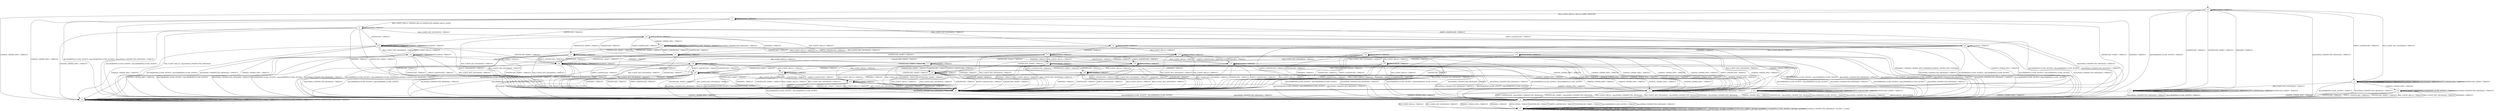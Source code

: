 digraph h8 {
s0 [label="s0"];
s1 [label="s1"];
s2 [label="s2"];
s6 [label="s6"];
s8 [label="s8"];
s13 [label="s13"];
s3 [label="s3"];
s4 [label="s4"];
s7 [label="s7"];
s9 [label="s9"];
s14 [label="s14"];
s16 [label="s16"];
s23 [label="s23"];
s5 [label="s5"];
s10 [label="s10"];
s15 [label="s15"];
s17 [label="s17"];
s19 [label="s19"];
s25 [label="s25"];
s31 [label="s31"];
s32 [label="s32"];
s33 [label="s33"];
s34 [label="s34"];
s11 [label="s11"];
s18 [label="s18"];
s20 [label="s20"];
s21 [label="s21"];
s24 [label="s24"];
s27 [label="s27"];
s35 [label="s35"];
s12 [label="s12"];
s22 [label="s22"];
s26 [label="s26"];
s28 [label="s28"];
s29 [label="s29"];
s30 [label="s30"];
s0 -> s1 [label="RSA_CLIENT_HELLO / HELLO_VERIFY_REQUEST"];
s0 -> s2 [label="RSA_CLIENT_KEY_EXCHANGE / TIMEOUT"];
s0 -> s8 [label="CHANGE_CIPHER_SPEC / TIMEOUT"];
s0 -> s13 [label="FINISHED / TIMEOUT"];
s0 -> s0 [label="APPLICATION / TIMEOUT"];
s0 -> s13 [label="CERTIFICATE / TIMEOUT"];
s0 -> s2 [label="EMPTY_CERTIFICATE / TIMEOUT"];
s0 -> s13 [label="CERTIFICATE_VERIFY / TIMEOUT"];
s0 -> s6 [label="Alert(WARNING,CLOSE_NOTIFY) / TIMEOUT"];
s0 -> s6 [label="Alert(FATAL,UNEXPECTED_MESSAGE) / TIMEOUT"];
s1 -> s3 [label="RSA_CLIENT_HELLO / SERVER_HELLO,CERTIFICATE,SERVER_HELLO_DONE"];
s1 -> s4 [label="RSA_CLIENT_KEY_EXCHANGE / TIMEOUT"];
s1 -> s8 [label="CHANGE_CIPHER_SPEC / TIMEOUT"];
s1 -> s9 [label="FINISHED / TIMEOUT"];
s1 -> s1 [label="APPLICATION / TIMEOUT"];
s1 -> s16 [label="CERTIFICATE / TIMEOUT"];
s1 -> s23 [label="EMPTY_CERTIFICATE / TIMEOUT"];
s1 -> s9 [label="CERTIFICATE_VERIFY / TIMEOUT"];
s1 -> s6 [label="Alert(WARNING,CLOSE_NOTIFY) / Alert(WARNING,CLOSE_NOTIFY)"];
s1 -> s6 [label="Alert(FATAL,UNEXPECTED_MESSAGE) / TIMEOUT"];
s2 -> s2 [label="RSA_CLIENT_HELLO / TIMEOUT"];
s2 -> s13 [label="RSA_CLIENT_KEY_EXCHANGE / TIMEOUT"];
s2 -> s14 [label="CHANGE_CIPHER_SPEC / TIMEOUT"];
s2 -> s2 [label="FINISHED / TIMEOUT"];
s2 -> s2 [label="APPLICATION / TIMEOUT"];
s2 -> s2 [label="CERTIFICATE / TIMEOUT"];
s2 -> s2 [label="EMPTY_CERTIFICATE / TIMEOUT"];
s2 -> s2 [label="CERTIFICATE_VERIFY / TIMEOUT"];
s2 -> s6 [label="Alert(WARNING,CLOSE_NOTIFY) / TIMEOUT"];
s2 -> s6 [label="Alert(FATAL,UNEXPECTED_MESSAGE) / TIMEOUT"];
s6 -> s7 [label="RSA_CLIENT_HELLO / TIMEOUT"];
s6 -> s7 [label="RSA_CLIENT_KEY_EXCHANGE / TIMEOUT"];
s6 -> s7 [label="CHANGE_CIPHER_SPEC / TIMEOUT"];
s6 -> s7 [label="FINISHED / TIMEOUT"];
s6 -> s7 [label="APPLICATION / TIMEOUT"];
s6 -> s7 [label="CERTIFICATE / TIMEOUT"];
s6 -> s7 [label="EMPTY_CERTIFICATE / TIMEOUT"];
s6 -> s7 [label="CERTIFICATE_VERIFY / TIMEOUT"];
s6 -> s7 [label="Alert(WARNING,CLOSE_NOTIFY) / TIMEOUT"];
s6 -> s7 [label="Alert(FATAL,UNEXPECTED_MESSAGE) / TIMEOUT"];
s8 -> s8 [label="RSA_CLIENT_HELLO / TIMEOUT"];
s8 -> s8 [label="RSA_CLIENT_KEY_EXCHANGE / TIMEOUT"];
s8 -> s8 [label="CHANGE_CIPHER_SPEC / TIMEOUT"];
s8 -> s8 [label="FINISHED / TIMEOUT"];
s8 -> s8 [label="APPLICATION / TIMEOUT"];
s8 -> s8 [label="CERTIFICATE / TIMEOUT"];
s8 -> s8 [label="EMPTY_CERTIFICATE / TIMEOUT"];
s8 -> s8 [label="CERTIFICATE_VERIFY / TIMEOUT"];
s8 -> s8 [label="Alert(WARNING,CLOSE_NOTIFY) / TIMEOUT"];
s8 -> s8 [label="Alert(FATAL,UNEXPECTED_MESSAGE) / TIMEOUT"];
s13 -> s13 [label="RSA_CLIENT_HELLO / TIMEOUT"];
s13 -> s13 [label="RSA_CLIENT_KEY_EXCHANGE / TIMEOUT"];
s13 -> s8 [label="CHANGE_CIPHER_SPEC / TIMEOUT"];
s13 -> s13 [label="FINISHED / TIMEOUT"];
s13 -> s13 [label="APPLICATION / TIMEOUT"];
s13 -> s13 [label="CERTIFICATE / TIMEOUT"];
s13 -> s13 [label="EMPTY_CERTIFICATE / TIMEOUT"];
s13 -> s13 [label="CERTIFICATE_VERIFY / TIMEOUT"];
s13 -> s6 [label="Alert(WARNING,CLOSE_NOTIFY) / TIMEOUT"];
s13 -> s6 [label="Alert(FATAL,UNEXPECTED_MESSAGE) / TIMEOUT"];
s3 -> s6 [label="RSA_CLIENT_HELLO / Alert(FATAL,UNEXPECTED_MESSAGE)"];
s3 -> s10 [label="RSA_CLIENT_KEY_EXCHANGE / TIMEOUT"];
s3 -> s8 [label="CHANGE_CIPHER_SPEC / TIMEOUT"];
s3 -> s9 [label="FINISHED / TIMEOUT"];
s3 -> s3 [label="APPLICATION / TIMEOUT"];
s3 -> s16 [label="CERTIFICATE / TIMEOUT"];
s3 -> s23 [label="EMPTY_CERTIFICATE / TIMEOUT"];
s3 -> s9 [label="CERTIFICATE_VERIFY / TIMEOUT"];
s3 -> s6 [label="Alert(WARNING,CLOSE_NOTIFY) / Alert(WARNING,CLOSE_NOTIFY)"];
s3 -> s6 [label="Alert(FATAL,UNEXPECTED_MESSAGE) / TIMEOUT"];
s4 -> s19 [label="RSA_CLIENT_HELLO / TIMEOUT"];
s4 -> s9 [label="RSA_CLIENT_KEY_EXCHANGE / TIMEOUT"];
s4 -> s5 [label="CHANGE_CIPHER_SPEC / TIMEOUT"];
s4 -> s15 [label="FINISHED / TIMEOUT"];
s4 -> s4 [label="APPLICATION / TIMEOUT"];
s4 -> s31 [label="CERTIFICATE / TIMEOUT"];
s4 -> s31 [label="EMPTY_CERTIFICATE / TIMEOUT"];
s4 -> s17 [label="CERTIFICATE_VERIFY / TIMEOUT"];
s4 -> s6 [label="Alert(WARNING,CLOSE_NOTIFY) / Alert(WARNING,CLOSE_NOTIFY)"];
s4 -> s6 [label="Alert(FATAL,UNEXPECTED_MESSAGE) / TIMEOUT"];
s7 -> s7 [label="RSA_CLIENT_HELLO / SOCKET_CLOSED"];
s7 -> s7 [label="RSA_CLIENT_KEY_EXCHANGE / SOCKET_CLOSED"];
s7 -> s7 [label="CHANGE_CIPHER_SPEC / SOCKET_CLOSED"];
s7 -> s7 [label="FINISHED / SOCKET_CLOSED"];
s7 -> s7 [label="APPLICATION / SOCKET_CLOSED"];
s7 -> s7 [label="CERTIFICATE / SOCKET_CLOSED"];
s7 -> s7 [label="EMPTY_CERTIFICATE / SOCKET_CLOSED"];
s7 -> s7 [label="CERTIFICATE_VERIFY / SOCKET_CLOSED"];
s7 -> s7 [label="Alert(WARNING,CLOSE_NOTIFY) / SOCKET_CLOSED"];
s7 -> s7 [label="Alert(FATAL,UNEXPECTED_MESSAGE) / SOCKET_CLOSED"];
s9 -> s9 [label="RSA_CLIENT_HELLO / TIMEOUT"];
s9 -> s9 [label="RSA_CLIENT_KEY_EXCHANGE / TIMEOUT"];
s9 -> s8 [label="CHANGE_CIPHER_SPEC / TIMEOUT"];
s9 -> s9 [label="FINISHED / TIMEOUT"];
s9 -> s9 [label="APPLICATION / TIMEOUT"];
s9 -> s9 [label="CERTIFICATE / TIMEOUT"];
s9 -> s9 [label="EMPTY_CERTIFICATE / TIMEOUT"];
s9 -> s9 [label="CERTIFICATE_VERIFY / TIMEOUT"];
s9 -> s6 [label="Alert(WARNING,CLOSE_NOTIFY) / Alert(WARNING,CLOSE_NOTIFY)"];
s9 -> s6 [label="Alert(FATAL,UNEXPECTED_MESSAGE) / TIMEOUT"];
s14 -> s6 [label="RSA_CLIENT_HELLO / TIMEOUT"];
s14 -> s6 [label="RSA_CLIENT_KEY_EXCHANGE / TIMEOUT"];
s14 -> s8 [label="CHANGE_CIPHER_SPEC / TIMEOUT"];
s14 -> s6 [label="FINISHED / TIMEOUT"];
s14 -> s14 [label="APPLICATION / TIMEOUT"];
s14 -> s6 [label="CERTIFICATE / TIMEOUT"];
s14 -> s6 [label="EMPTY_CERTIFICATE / TIMEOUT"];
s14 -> s6 [label="CERTIFICATE_VERIFY / TIMEOUT"];
s14 -> s14 [label="Alert(WARNING,CLOSE_NOTIFY) / TIMEOUT"];
s14 -> s14 [label="Alert(FATAL,UNEXPECTED_MESSAGE) / TIMEOUT"];
s16 -> s16 [label="RSA_CLIENT_HELLO / TIMEOUT"];
s16 -> s32 [label="RSA_CLIENT_KEY_EXCHANGE / TIMEOUT"];
s16 -> s8 [label="CHANGE_CIPHER_SPEC / TIMEOUT"];
s16 -> s16 [label="FINISHED / TIMEOUT"];
s16 -> s16 [label="APPLICATION / TIMEOUT"];
s16 -> s9 [label="CERTIFICATE / TIMEOUT"];
s16 -> s9 [label="EMPTY_CERTIFICATE / TIMEOUT"];
s16 -> s25 [label="CERTIFICATE_VERIFY / TIMEOUT"];
s16 -> s6 [label="Alert(WARNING,CLOSE_NOTIFY) / Alert(WARNING,CLOSE_NOTIFY)"];
s16 -> s6 [label="Alert(FATAL,UNEXPECTED_MESSAGE) / TIMEOUT"];
s23 -> s33 [label="RSA_CLIENT_HELLO / TIMEOUT"];
s23 -> s31 [label="RSA_CLIENT_KEY_EXCHANGE / TIMEOUT"];
s23 -> s5 [label="CHANGE_CIPHER_SPEC / TIMEOUT"];
s23 -> s34 [label="FINISHED / TIMEOUT"];
s23 -> s23 [label="APPLICATION / TIMEOUT"];
s23 -> s9 [label="CERTIFICATE / TIMEOUT"];
s23 -> s9 [label="EMPTY_CERTIFICATE / TIMEOUT"];
s23 -> s25 [label="CERTIFICATE_VERIFY / TIMEOUT"];
s23 -> s6 [label="Alert(WARNING,CLOSE_NOTIFY) / Alert(WARNING,CLOSE_NOTIFY)"];
s23 -> s6 [label="Alert(FATAL,UNEXPECTED_MESSAGE) / TIMEOUT"];
s5 -> s6 [label="RSA_CLIENT_HELLO / Alert(FATAL,UNEXPECTED_MESSAGE)"];
s5 -> s6 [label="RSA_CLIENT_KEY_EXCHANGE / Alert(FATAL,UNEXPECTED_MESSAGE)"];
s5 -> s8 [label="CHANGE_CIPHER_SPEC / TIMEOUT"];
s5 -> s6 [label="FINISHED / Alert(FATAL,UNEXPECTED_MESSAGE)"];
s5 -> s5 [label="APPLICATION / TIMEOUT"];
s5 -> s6 [label="CERTIFICATE / Alert(FATAL,UNEXPECTED_MESSAGE)"];
s5 -> s6 [label="EMPTY_CERTIFICATE / Alert(FATAL,UNEXPECTED_MESSAGE)"];
s5 -> s6 [label="CERTIFICATE_VERIFY / Alert(FATAL,UNEXPECTED_MESSAGE)"];
s5 -> s5 [label="Alert(WARNING,CLOSE_NOTIFY) / TIMEOUT"];
s5 -> s5 [label="Alert(FATAL,UNEXPECTED_MESSAGE) / TIMEOUT"];
s10 -> s19 [label="RSA_CLIENT_HELLO / TIMEOUT"];
s10 -> s9 [label="RSA_CLIENT_KEY_EXCHANGE / TIMEOUT"];
s10 -> s11 [label="CHANGE_CIPHER_SPEC / TIMEOUT"];
s10 -> s15 [label="FINISHED / TIMEOUT"];
s10 -> s10 [label="APPLICATION / TIMEOUT"];
s10 -> s31 [label="CERTIFICATE / TIMEOUT"];
s10 -> s31 [label="EMPTY_CERTIFICATE / TIMEOUT"];
s10 -> s17 [label="CERTIFICATE_VERIFY / TIMEOUT"];
s10 -> s6 [label="Alert(WARNING,CLOSE_NOTIFY) / Alert(WARNING,CLOSE_NOTIFY)"];
s10 -> s6 [label="Alert(FATAL,UNEXPECTED_MESSAGE) / TIMEOUT"];
s15 -> s20 [label="RSA_CLIENT_HELLO / TIMEOUT"];
s15 -> s9 [label="RSA_CLIENT_KEY_EXCHANGE / TIMEOUT"];
s15 -> s5 [label="CHANGE_CIPHER_SPEC / TIMEOUT"];
s15 -> s9 [label="FINISHED / TIMEOUT"];
s15 -> s15 [label="APPLICATION / TIMEOUT"];
s15 -> s24 [label="CERTIFICATE / TIMEOUT"];
s15 -> s24 [label="EMPTY_CERTIFICATE / TIMEOUT"];
s15 -> s18 [label="CERTIFICATE_VERIFY / TIMEOUT"];
s15 -> s6 [label="Alert(WARNING,CLOSE_NOTIFY) / Alert(WARNING,CLOSE_NOTIFY)"];
s15 -> s6 [label="Alert(FATAL,UNEXPECTED_MESSAGE) / TIMEOUT"];
s17 -> s21 [label="RSA_CLIENT_HELLO / TIMEOUT"];
s17 -> s9 [label="RSA_CLIENT_KEY_EXCHANGE / TIMEOUT"];
s17 -> s5 [label="CHANGE_CIPHER_SPEC / TIMEOUT"];
s17 -> s18 [label="FINISHED / TIMEOUT"];
s17 -> s17 [label="APPLICATION / TIMEOUT"];
s17 -> s25 [label="CERTIFICATE / TIMEOUT"];
s17 -> s25 [label="EMPTY_CERTIFICATE / TIMEOUT"];
s17 -> s9 [label="CERTIFICATE_VERIFY / TIMEOUT"];
s17 -> s6 [label="Alert(WARNING,CLOSE_NOTIFY) / Alert(WARNING,CLOSE_NOTIFY)"];
s17 -> s6 [label="Alert(FATAL,UNEXPECTED_MESSAGE) / TIMEOUT"];
s19 -> s9 [label="RSA_CLIENT_HELLO / TIMEOUT"];
s19 -> s9 [label="RSA_CLIENT_KEY_EXCHANGE / TIMEOUT"];
s19 -> s5 [label="CHANGE_CIPHER_SPEC / TIMEOUT"];
s19 -> s20 [label="FINISHED / TIMEOUT"];
s19 -> s19 [label="APPLICATION / TIMEOUT"];
s19 -> s27 [label="CERTIFICATE / TIMEOUT"];
s19 -> s27 [label="EMPTY_CERTIFICATE / TIMEOUT"];
s19 -> s21 [label="CERTIFICATE_VERIFY / TIMEOUT"];
s19 -> s6 [label="Alert(WARNING,CLOSE_NOTIFY) / Alert(WARNING,CLOSE_NOTIFY)"];
s19 -> s6 [label="Alert(FATAL,UNEXPECTED_MESSAGE) / TIMEOUT"];
s25 -> s29 [label="RSA_CLIENT_HELLO / TIMEOUT"];
s25 -> s25 [label="RSA_CLIENT_KEY_EXCHANGE / TIMEOUT"];
s25 -> s5 [label="CHANGE_CIPHER_SPEC / TIMEOUT"];
s25 -> s26 [label="FINISHED / TIMEOUT"];
s25 -> s25 [label="APPLICATION / TIMEOUT"];
s25 -> s9 [label="CERTIFICATE / TIMEOUT"];
s25 -> s9 [label="EMPTY_CERTIFICATE / TIMEOUT"];
s25 -> s9 [label="CERTIFICATE_VERIFY / TIMEOUT"];
s25 -> s6 [label="Alert(WARNING,CLOSE_NOTIFY) / Alert(WARNING,CLOSE_NOTIFY)"];
s25 -> s6 [label="Alert(FATAL,UNEXPECTED_MESSAGE) / TIMEOUT"];
s31 -> s27 [label="RSA_CLIENT_HELLO / TIMEOUT"];
s31 -> s9 [label="RSA_CLIENT_KEY_EXCHANGE / TIMEOUT"];
s31 -> s5 [label="CHANGE_CIPHER_SPEC / TIMEOUT"];
s31 -> s24 [label="FINISHED / TIMEOUT"];
s31 -> s31 [label="APPLICATION / TIMEOUT"];
s31 -> s9 [label="CERTIFICATE / TIMEOUT"];
s31 -> s9 [label="EMPTY_CERTIFICATE / TIMEOUT"];
s31 -> s25 [label="CERTIFICATE_VERIFY / TIMEOUT"];
s31 -> s6 [label="Alert(WARNING,CLOSE_NOTIFY) / Alert(WARNING,CLOSE_NOTIFY)"];
s31 -> s6 [label="Alert(FATAL,UNEXPECTED_MESSAGE) / TIMEOUT"];
s32 -> s16 [label="RSA_CLIENT_HELLO / TIMEOUT"];
s32 -> s9 [label="RSA_CLIENT_KEY_EXCHANGE / TIMEOUT"];
s32 -> s8 [label="CHANGE_CIPHER_SPEC / TIMEOUT"];
s32 -> s32 [label="FINISHED / TIMEOUT"];
s32 -> s32 [label="APPLICATION / TIMEOUT"];
s32 -> s9 [label="CERTIFICATE / TIMEOUT"];
s32 -> s9 [label="EMPTY_CERTIFICATE / TIMEOUT"];
s32 -> s25 [label="CERTIFICATE_VERIFY / TIMEOUT"];
s32 -> s6 [label="Alert(WARNING,CLOSE_NOTIFY) / Alert(WARNING,CLOSE_NOTIFY)"];
s32 -> s6 [label="Alert(FATAL,UNEXPECTED_MESSAGE) / TIMEOUT"];
s33 -> s9 [label="RSA_CLIENT_HELLO / TIMEOUT"];
s33 -> s27 [label="RSA_CLIENT_KEY_EXCHANGE / TIMEOUT"];
s33 -> s5 [label="CHANGE_CIPHER_SPEC / TIMEOUT"];
s33 -> s35 [label="FINISHED / TIMEOUT"];
s33 -> s33 [label="APPLICATION / TIMEOUT"];
s33 -> s9 [label="CERTIFICATE / TIMEOUT"];
s33 -> s9 [label="EMPTY_CERTIFICATE / TIMEOUT"];
s33 -> s29 [label="CERTIFICATE_VERIFY / TIMEOUT"];
s33 -> s6 [label="Alert(WARNING,CLOSE_NOTIFY) / Alert(WARNING,CLOSE_NOTIFY)"];
s33 -> s6 [label="Alert(FATAL,UNEXPECTED_MESSAGE) / TIMEOUT"];
s34 -> s35 [label="RSA_CLIENT_HELLO / TIMEOUT"];
s34 -> s24 [label="RSA_CLIENT_KEY_EXCHANGE / TIMEOUT"];
s34 -> s5 [label="CHANGE_CIPHER_SPEC / TIMEOUT"];
s34 -> s9 [label="FINISHED / TIMEOUT"];
s34 -> s34 [label="APPLICATION / TIMEOUT"];
s34 -> s9 [label="CERTIFICATE / TIMEOUT"];
s34 -> s9 [label="EMPTY_CERTIFICATE / TIMEOUT"];
s34 -> s26 [label="CERTIFICATE_VERIFY / TIMEOUT"];
s34 -> s6 [label="Alert(WARNING,CLOSE_NOTIFY) / Alert(WARNING,CLOSE_NOTIFY)"];
s34 -> s6 [label="Alert(FATAL,UNEXPECTED_MESSAGE) / TIMEOUT"];
s11 -> s19 [label="RSA_CLIENT_HELLO / TIMEOUT"];
s11 -> s9 [label="RSA_CLIENT_KEY_EXCHANGE / TIMEOUT"];
s11 -> s8 [label="CHANGE_CIPHER_SPEC / TIMEOUT"];
s11 -> s12 [label="FINISHED / CHANGE_CIPHER_SPEC,FINISHED,CHANGE_CIPHER_SPEC,FINISHED"];
s11 -> s11 [label="APPLICATION / TIMEOUT"];
s11 -> s31 [label="CERTIFICATE / TIMEOUT"];
s11 -> s31 [label="EMPTY_CERTIFICATE / TIMEOUT"];
s11 -> s17 [label="CERTIFICATE_VERIFY / TIMEOUT"];
s11 -> s11 [label="Alert(WARNING,CLOSE_NOTIFY) / TIMEOUT"];
s11 -> s11 [label="Alert(FATAL,UNEXPECTED_MESSAGE) / TIMEOUT"];
s18 -> s22 [label="RSA_CLIENT_HELLO / TIMEOUT"];
s18 -> s9 [label="RSA_CLIENT_KEY_EXCHANGE / TIMEOUT"];
s18 -> s5 [label="CHANGE_CIPHER_SPEC / TIMEOUT"];
s18 -> s9 [label="FINISHED / TIMEOUT"];
s18 -> s18 [label="APPLICATION / TIMEOUT"];
s18 -> s26 [label="CERTIFICATE / TIMEOUT"];
s18 -> s26 [label="EMPTY_CERTIFICATE / TIMEOUT"];
s18 -> s9 [label="CERTIFICATE_VERIFY / TIMEOUT"];
s18 -> s6 [label="Alert(WARNING,CLOSE_NOTIFY) / Alert(WARNING,CLOSE_NOTIFY)"];
s18 -> s6 [label="Alert(FATAL,UNEXPECTED_MESSAGE) / TIMEOUT"];
s20 -> s9 [label="RSA_CLIENT_HELLO / TIMEOUT"];
s20 -> s9 [label="RSA_CLIENT_KEY_EXCHANGE / TIMEOUT"];
s20 -> s5 [label="CHANGE_CIPHER_SPEC / TIMEOUT"];
s20 -> s9 [label="FINISHED / TIMEOUT"];
s20 -> s20 [label="APPLICATION / TIMEOUT"];
s20 -> s28 [label="CERTIFICATE / TIMEOUT"];
s20 -> s28 [label="EMPTY_CERTIFICATE / TIMEOUT"];
s20 -> s22 [label="CERTIFICATE_VERIFY / TIMEOUT"];
s20 -> s6 [label="Alert(WARNING,CLOSE_NOTIFY) / Alert(WARNING,CLOSE_NOTIFY)"];
s20 -> s6 [label="Alert(FATAL,UNEXPECTED_MESSAGE) / TIMEOUT"];
s21 -> s9 [label="RSA_CLIENT_HELLO / TIMEOUT"];
s21 -> s9 [label="RSA_CLIENT_KEY_EXCHANGE / TIMEOUT"];
s21 -> s5 [label="CHANGE_CIPHER_SPEC / TIMEOUT"];
s21 -> s22 [label="FINISHED / TIMEOUT"];
s21 -> s21 [label="APPLICATION / TIMEOUT"];
s21 -> s29 [label="CERTIFICATE / TIMEOUT"];
s21 -> s29 [label="EMPTY_CERTIFICATE / TIMEOUT"];
s21 -> s9 [label="CERTIFICATE_VERIFY / TIMEOUT"];
s21 -> s6 [label="Alert(WARNING,CLOSE_NOTIFY) / Alert(WARNING,CLOSE_NOTIFY)"];
s21 -> s6 [label="Alert(FATAL,UNEXPECTED_MESSAGE) / TIMEOUT"];
s24 -> s28 [label="RSA_CLIENT_HELLO / TIMEOUT"];
s24 -> s9 [label="RSA_CLIENT_KEY_EXCHANGE / TIMEOUT"];
s24 -> s5 [label="CHANGE_CIPHER_SPEC / TIMEOUT"];
s24 -> s9 [label="FINISHED / TIMEOUT"];
s24 -> s24 [label="APPLICATION / TIMEOUT"];
s24 -> s9 [label="CERTIFICATE / TIMEOUT"];
s24 -> s9 [label="EMPTY_CERTIFICATE / TIMEOUT"];
s24 -> s26 [label="CERTIFICATE_VERIFY / TIMEOUT"];
s24 -> s6 [label="Alert(WARNING,CLOSE_NOTIFY) / Alert(WARNING,CLOSE_NOTIFY)"];
s24 -> s6 [label="Alert(FATAL,UNEXPECTED_MESSAGE) / TIMEOUT"];
s27 -> s9 [label="RSA_CLIENT_HELLO / TIMEOUT"];
s27 -> s9 [label="RSA_CLIENT_KEY_EXCHANGE / TIMEOUT"];
s27 -> s5 [label="CHANGE_CIPHER_SPEC / TIMEOUT"];
s27 -> s28 [label="FINISHED / TIMEOUT"];
s27 -> s27 [label="APPLICATION / TIMEOUT"];
s27 -> s9 [label="CERTIFICATE / TIMEOUT"];
s27 -> s9 [label="EMPTY_CERTIFICATE / TIMEOUT"];
s27 -> s29 [label="CERTIFICATE_VERIFY / TIMEOUT"];
s27 -> s6 [label="Alert(WARNING,CLOSE_NOTIFY) / Alert(WARNING,CLOSE_NOTIFY)"];
s27 -> s6 [label="Alert(FATAL,UNEXPECTED_MESSAGE) / TIMEOUT"];
s35 -> s9 [label="RSA_CLIENT_HELLO / TIMEOUT"];
s35 -> s28 [label="RSA_CLIENT_KEY_EXCHANGE / TIMEOUT"];
s35 -> s5 [label="CHANGE_CIPHER_SPEC / TIMEOUT"];
s35 -> s9 [label="FINISHED / TIMEOUT"];
s35 -> s35 [label="APPLICATION / TIMEOUT"];
s35 -> s9 [label="CERTIFICATE / TIMEOUT"];
s35 -> s9 [label="EMPTY_CERTIFICATE / TIMEOUT"];
s35 -> s30 [label="CERTIFICATE_VERIFY / TIMEOUT"];
s35 -> s6 [label="Alert(WARNING,CLOSE_NOTIFY) / Alert(WARNING,CLOSE_NOTIFY)"];
s35 -> s6 [label="Alert(FATAL,UNEXPECTED_MESSAGE) / TIMEOUT"];
s12 -> s12 [label="RSA_CLIENT_HELLO / TIMEOUT"];
s12 -> s12 [label="RSA_CLIENT_KEY_EXCHANGE / TIMEOUT"];
s12 -> s8 [label="CHANGE_CIPHER_SPEC / TIMEOUT"];
s12 -> s12 [label="FINISHED / TIMEOUT"];
s12 -> s6 [label="APPLICATION / APPLICATION"];
s12 -> s12 [label="CERTIFICATE / TIMEOUT"];
s12 -> s12 [label="EMPTY_CERTIFICATE / TIMEOUT"];
s12 -> s12 [label="CERTIFICATE_VERIFY / TIMEOUT"];
s12 -> s6 [label="Alert(WARNING,CLOSE_NOTIFY) / TIMEOUT"];
s12 -> s6 [label="Alert(FATAL,UNEXPECTED_MESSAGE) / TIMEOUT"];
s22 -> s9 [label="RSA_CLIENT_HELLO / TIMEOUT"];
s22 -> s9 [label="RSA_CLIENT_KEY_EXCHANGE / TIMEOUT"];
s22 -> s5 [label="CHANGE_CIPHER_SPEC / TIMEOUT"];
s22 -> s9 [label="FINISHED / TIMEOUT"];
s22 -> s22 [label="APPLICATION / TIMEOUT"];
s22 -> s30 [label="CERTIFICATE / TIMEOUT"];
s22 -> s30 [label="EMPTY_CERTIFICATE / TIMEOUT"];
s22 -> s9 [label="CERTIFICATE_VERIFY / TIMEOUT"];
s22 -> s6 [label="Alert(WARNING,CLOSE_NOTIFY) / Alert(WARNING,CLOSE_NOTIFY)"];
s22 -> s6 [label="Alert(FATAL,UNEXPECTED_MESSAGE) / TIMEOUT"];
s26 -> s30 [label="RSA_CLIENT_HELLO / TIMEOUT"];
s26 -> s9 [label="RSA_CLIENT_KEY_EXCHANGE / TIMEOUT"];
s26 -> s5 [label="CHANGE_CIPHER_SPEC / TIMEOUT"];
s26 -> s9 [label="FINISHED / TIMEOUT"];
s26 -> s26 [label="APPLICATION / TIMEOUT"];
s26 -> s9 [label="CERTIFICATE / TIMEOUT"];
s26 -> s9 [label="EMPTY_CERTIFICATE / TIMEOUT"];
s26 -> s9 [label="CERTIFICATE_VERIFY / TIMEOUT"];
s26 -> s6 [label="Alert(WARNING,CLOSE_NOTIFY) / Alert(WARNING,CLOSE_NOTIFY)"];
s26 -> s6 [label="Alert(FATAL,UNEXPECTED_MESSAGE) / TIMEOUT"];
s28 -> s9 [label="RSA_CLIENT_HELLO / TIMEOUT"];
s28 -> s9 [label="RSA_CLIENT_KEY_EXCHANGE / TIMEOUT"];
s28 -> s5 [label="CHANGE_CIPHER_SPEC / TIMEOUT"];
s28 -> s9 [label="FINISHED / TIMEOUT"];
s28 -> s28 [label="APPLICATION / TIMEOUT"];
s28 -> s9 [label="CERTIFICATE / TIMEOUT"];
s28 -> s9 [label="EMPTY_CERTIFICATE / TIMEOUT"];
s28 -> s30 [label="CERTIFICATE_VERIFY / TIMEOUT"];
s28 -> s6 [label="Alert(WARNING,CLOSE_NOTIFY) / Alert(WARNING,CLOSE_NOTIFY)"];
s28 -> s6 [label="Alert(FATAL,UNEXPECTED_MESSAGE) / TIMEOUT"];
s29 -> s9 [label="RSA_CLIENT_HELLO / TIMEOUT"];
s29 -> s9 [label="RSA_CLIENT_KEY_EXCHANGE / TIMEOUT"];
s29 -> s5 [label="CHANGE_CIPHER_SPEC / TIMEOUT"];
s29 -> s30 [label="FINISHED / TIMEOUT"];
s29 -> s29 [label="APPLICATION / TIMEOUT"];
s29 -> s9 [label="CERTIFICATE / TIMEOUT"];
s29 -> s9 [label="EMPTY_CERTIFICATE / TIMEOUT"];
s29 -> s9 [label="CERTIFICATE_VERIFY / TIMEOUT"];
s29 -> s6 [label="Alert(WARNING,CLOSE_NOTIFY) / Alert(WARNING,CLOSE_NOTIFY)"];
s29 -> s6 [label="Alert(FATAL,UNEXPECTED_MESSAGE) / TIMEOUT"];
s30 -> s9 [label="RSA_CLIENT_HELLO / TIMEOUT"];
s30 -> s9 [label="RSA_CLIENT_KEY_EXCHANGE / TIMEOUT"];
s30 -> s5 [label="CHANGE_CIPHER_SPEC / TIMEOUT"];
s30 -> s9 [label="FINISHED / TIMEOUT"];
s30 -> s30 [label="APPLICATION / TIMEOUT"];
s30 -> s9 [label="CERTIFICATE / TIMEOUT"];
s30 -> s9 [label="EMPTY_CERTIFICATE / TIMEOUT"];
s30 -> s9 [label="CERTIFICATE_VERIFY / TIMEOUT"];
s30 -> s6 [label="Alert(WARNING,CLOSE_NOTIFY) / Alert(WARNING,CLOSE_NOTIFY)"];
s30 -> s6 [label="Alert(FATAL,UNEXPECTED_MESSAGE) / TIMEOUT"];
__start0 [shape=none, label=""];
__start0 -> s0 [label=""];
}
